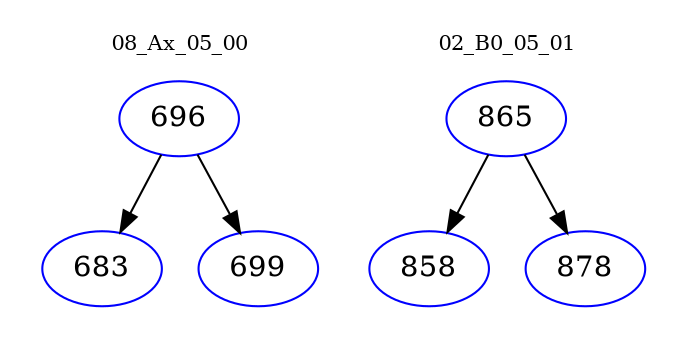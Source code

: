 digraph{
subgraph cluster_0 {
color = white
label = "08_Ax_05_00";
fontsize=10;
T0_696 [label="696", color="blue"]
T0_696 -> T0_683 [color="black"]
T0_683 [label="683", color="blue"]
T0_696 -> T0_699 [color="black"]
T0_699 [label="699", color="blue"]
}
subgraph cluster_1 {
color = white
label = "02_B0_05_01";
fontsize=10;
T1_865 [label="865", color="blue"]
T1_865 -> T1_858 [color="black"]
T1_858 [label="858", color="blue"]
T1_865 -> T1_878 [color="black"]
T1_878 [label="878", color="blue"]
}
}
